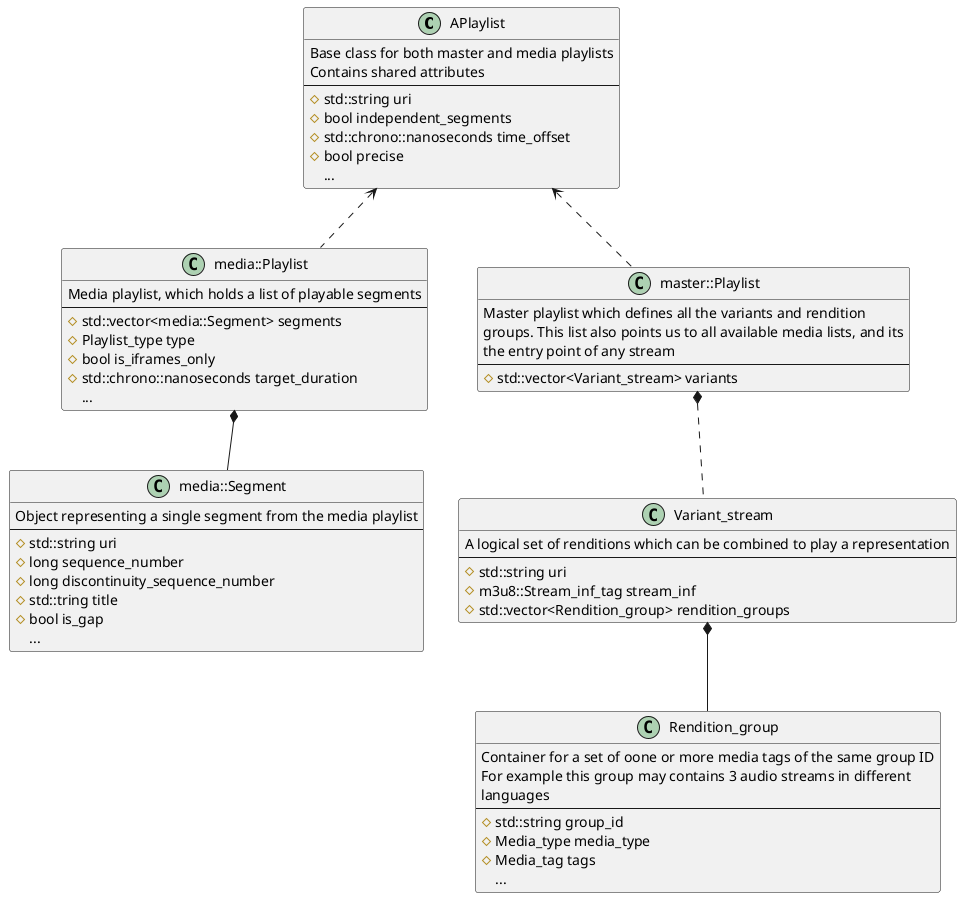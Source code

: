 @startuml


class APlaylist {
    Base class for both master and media playlists
    Contains shared attributes
    ---
    #std::string uri
    #bool independent_segments
    #std::chrono::nanoseconds time_offset
    #bool precise
    ...
}

class media::Playlist {
    Media playlist, which holds a list of playable segments
    ---
    #std::vector<media::Segment> segments
    #Playlist_type type
    #bool is_iframes_only
    #std::chrono::nanoseconds target_duration
    ...
}

class Rendition_group {
    Container for a set of oone or more media tags of the same group ID
    For example this group may contains 3 audio streams in different
    languages
    ---
    #std::string group_id
    #Media_type media_type
    #Media_tag tags
    ...
}

class Variant_stream {
    A logical set of renditions which can be combined to play a representation
    ---
    #std::string uri
    #m3u8::Stream_inf_tag stream_inf
    #std::vector<Rendition_group> rendition_groups
}

class master::Playlist {
    Master playlist which defines all the variants and rendition
    groups. This list also points us to all available media lists, and its
    the entry point of any stream
    ---
    # std::vector<Variant_stream> variants
}

master::Playlist *.down. Variant_stream

Variant_stream *-- Rendition_group

class media::Segment {
    Object representing a single segment from the media playlist
    ---
    #std::string uri
    #long sequence_number
    #long discontinuity_sequence_number
    #std::tring title
    #bool is_gap
    ...
}

APlaylist <.. media::Playlist

APlaylist <.. master::Playlist

media::Playlist *-- media::Segment

@enduml